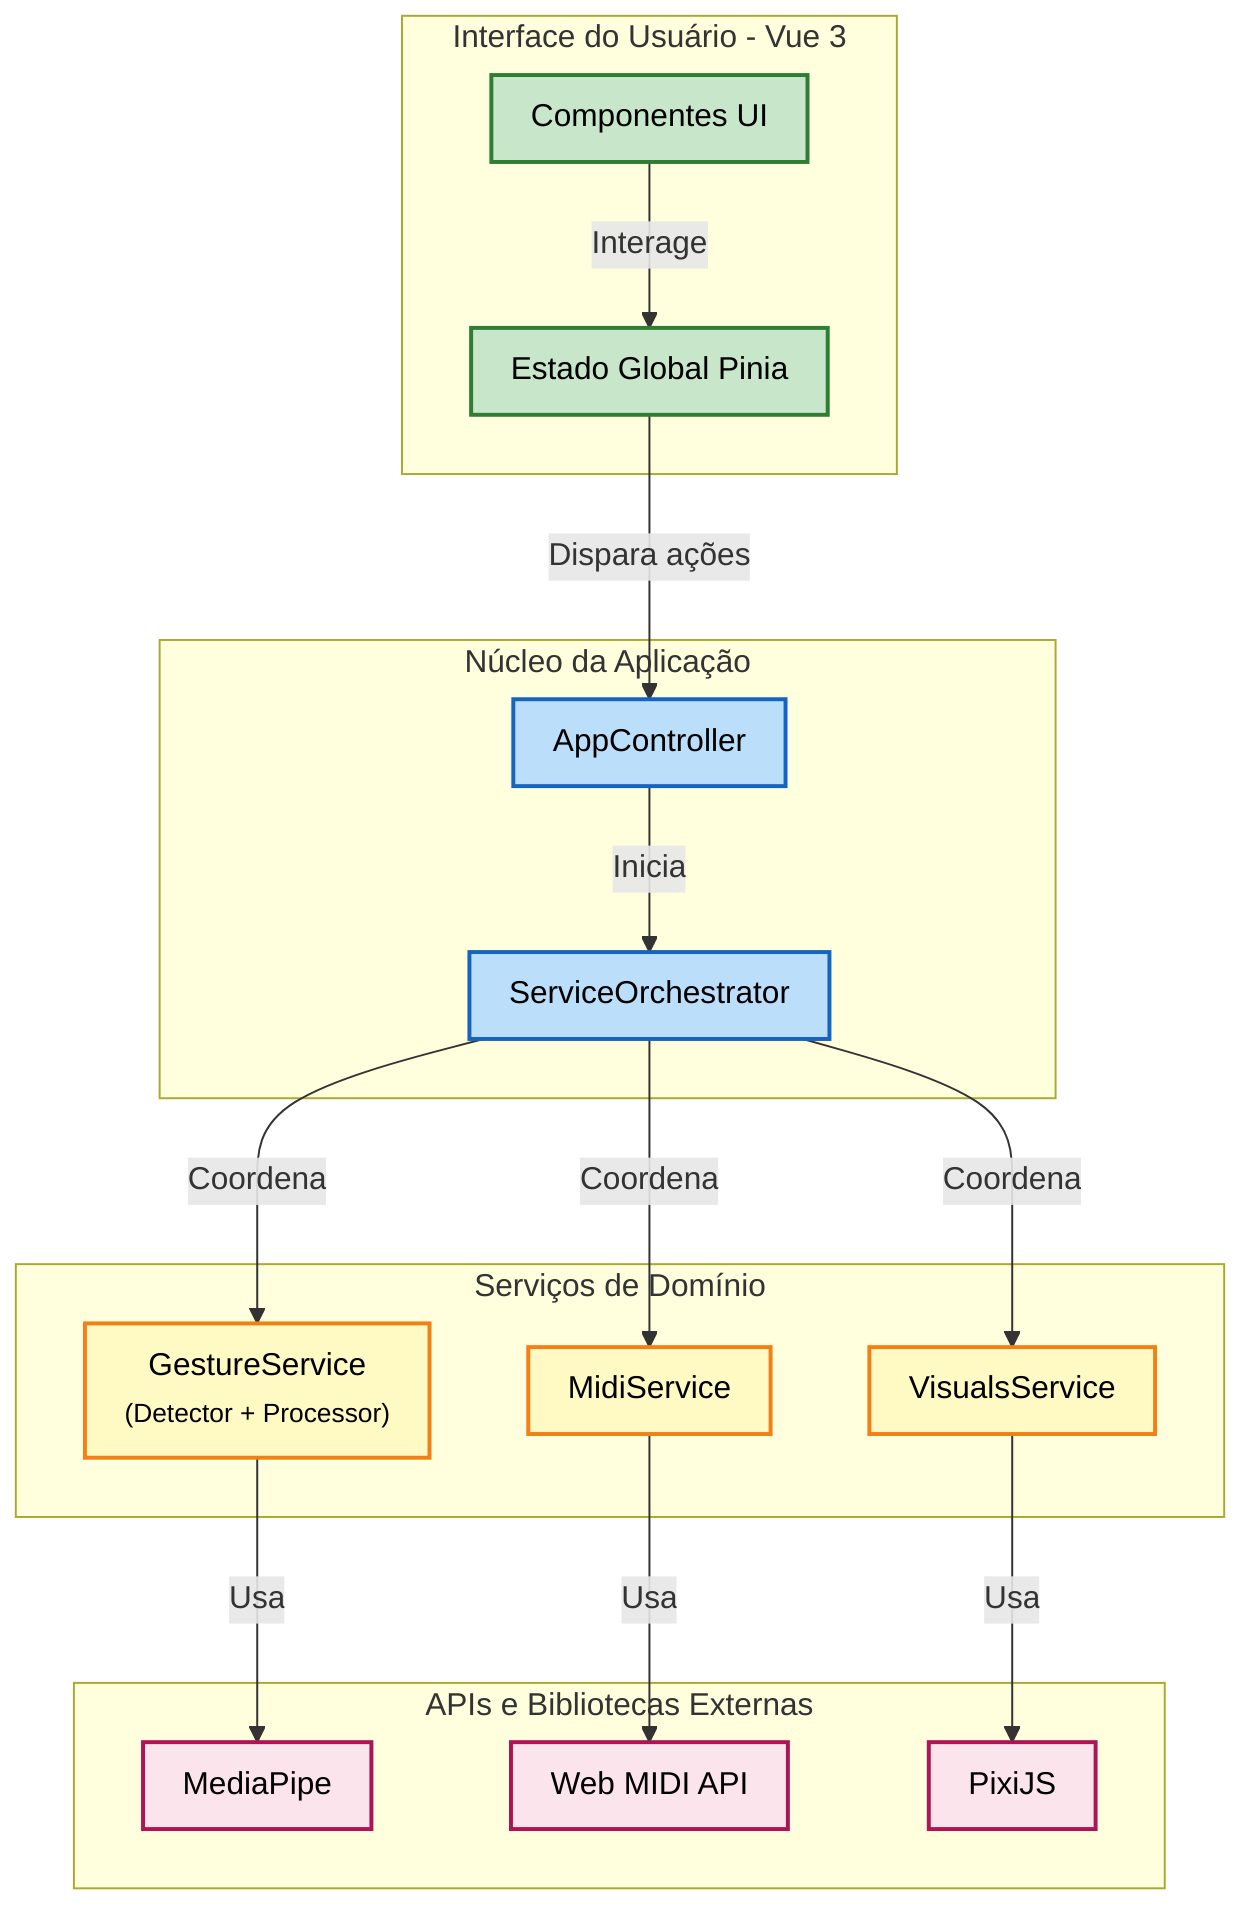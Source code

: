 %%{
  init: {
    'flowchart': {
      'padding': 10,
      'nodeSpacing': 50,
      'rankSpacing': 60
    }
  }
}%%
flowchart TB
    subgraph interface["Interface do Usuário - Vue 3"]
        direction LR
        C["Componentes UI"]
        S["Estado Global Pinia"]
    end

    subgraph core["Núcleo da Aplicação"]
        direction TB
        AC["AppController"]
        SO["ServiceOrchestrator"]
    end

    subgraph services["Serviços de Domínio"]
        direction LR
        GS["GestureService<br/><small>(Detector + Processor)</small>"]
        MS["MidiService"]
        VS["VisualsService"]
    end

    subgraph external["APIs e Bibliotecas Externas"]
        direction LR
        MP["MediaPipe"]
        WMA["Web MIDI API"]
        PJS["PixiJS"]
    end

    C -- Interage --> S
    S -- Dispara ações --> AC
    AC -->|Inicia| SO
    SO -->|Coordena| GS
    SO -->|Coordena| MS
    SO -->|Coordena| VS
    GS -->|Usa| MP
    MS -->|Usa| WMA
    VS -->|Usa| PJS
    classDef ui fill: #c8e6c9, stroke: #2e7d32, stroke-width:2px, color:#000
    classDef coreStyle fill: #bbdefb, stroke: #1565c0, stroke-width:2px, color:#000
    classDef servicesStyle fill: #fff9c4, stroke: #f57f17, stroke-width:2px, color:#000
    classDef externalStyle fill: #fce4ec, stroke: #ad1457, stroke-width:2px, color:#000
    class C,S ui
    class AC,SO coreStyle
    class GS,MS,VS servicesStyle
    class MP,WMA,PJS externalStyle
